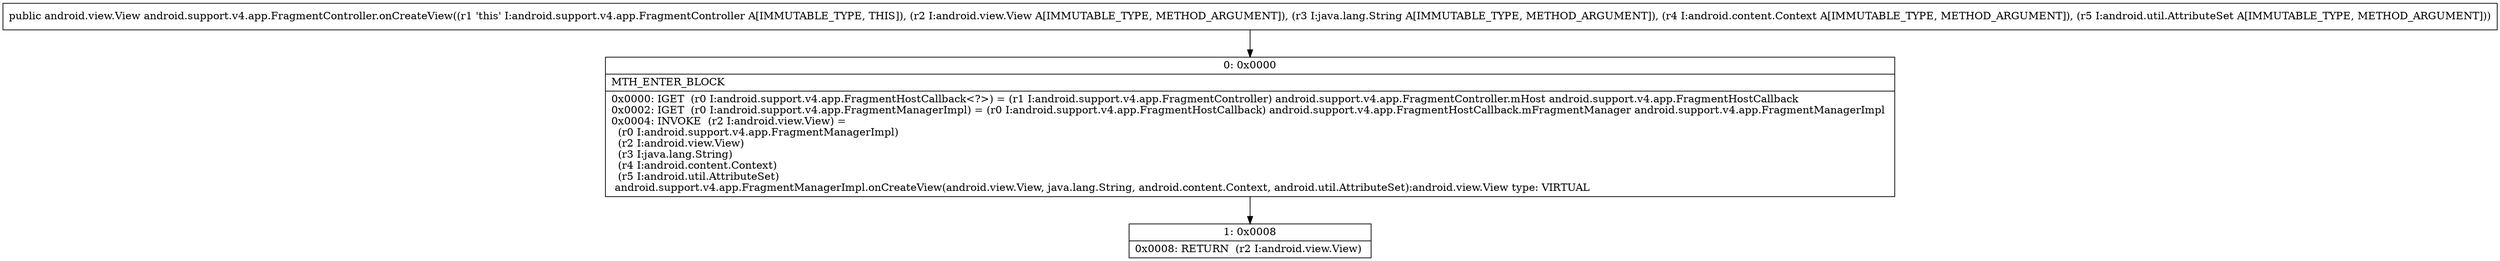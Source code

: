 digraph "CFG forandroid.support.v4.app.FragmentController.onCreateView(Landroid\/view\/View;Ljava\/lang\/String;Landroid\/content\/Context;Landroid\/util\/AttributeSet;)Landroid\/view\/View;" {
Node_0 [shape=record,label="{0\:\ 0x0000|MTH_ENTER_BLOCK\l|0x0000: IGET  (r0 I:android.support.v4.app.FragmentHostCallback\<?\>) = (r1 I:android.support.v4.app.FragmentController) android.support.v4.app.FragmentController.mHost android.support.v4.app.FragmentHostCallback \l0x0002: IGET  (r0 I:android.support.v4.app.FragmentManagerImpl) = (r0 I:android.support.v4.app.FragmentHostCallback) android.support.v4.app.FragmentHostCallback.mFragmentManager android.support.v4.app.FragmentManagerImpl \l0x0004: INVOKE  (r2 I:android.view.View) = \l  (r0 I:android.support.v4.app.FragmentManagerImpl)\l  (r2 I:android.view.View)\l  (r3 I:java.lang.String)\l  (r4 I:android.content.Context)\l  (r5 I:android.util.AttributeSet)\l android.support.v4.app.FragmentManagerImpl.onCreateView(android.view.View, java.lang.String, android.content.Context, android.util.AttributeSet):android.view.View type: VIRTUAL \l}"];
Node_1 [shape=record,label="{1\:\ 0x0008|0x0008: RETURN  (r2 I:android.view.View) \l}"];
MethodNode[shape=record,label="{public android.view.View android.support.v4.app.FragmentController.onCreateView((r1 'this' I:android.support.v4.app.FragmentController A[IMMUTABLE_TYPE, THIS]), (r2 I:android.view.View A[IMMUTABLE_TYPE, METHOD_ARGUMENT]), (r3 I:java.lang.String A[IMMUTABLE_TYPE, METHOD_ARGUMENT]), (r4 I:android.content.Context A[IMMUTABLE_TYPE, METHOD_ARGUMENT]), (r5 I:android.util.AttributeSet A[IMMUTABLE_TYPE, METHOD_ARGUMENT])) }"];
MethodNode -> Node_0;
Node_0 -> Node_1;
}

